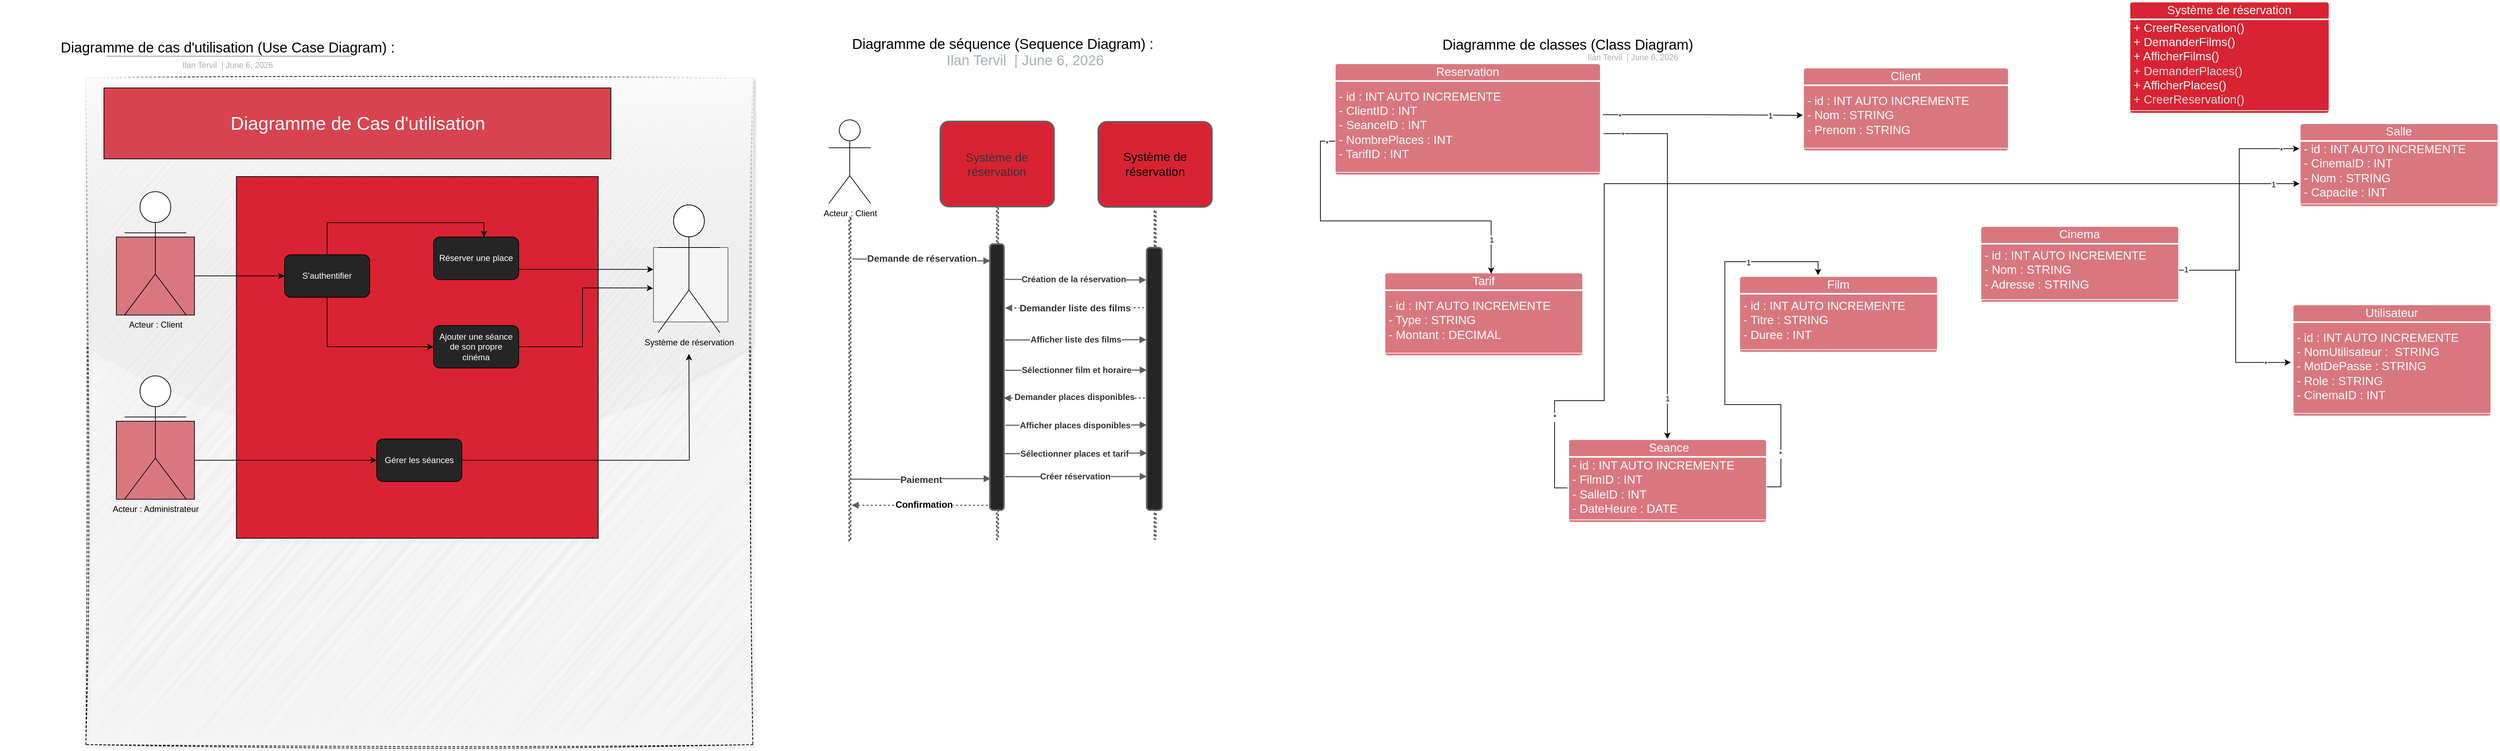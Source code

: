 <mxfile version="21.6.7" type="github">
  <diagram name="Page-1" id="wQw_KMx7CQy3UjBhMsqz">
    <mxGraphModel dx="3915" dy="1927" grid="1" gridSize="10" guides="1" tooltips="1" connect="1" arrows="1" fold="1" page="1" pageScale="1" pageWidth="827" pageHeight="1169" math="0" shadow="0">
      <root>
        <mxCell id="0" />
        <mxCell id="1" parent="0" />
        <mxCell id="HnynXK6BrLuGzu9qscMR-1" value="" style="whiteSpace=wrap;html=1;aspect=fixed;dashed=1;rounded=0;glass=1;shadow=1;fillColor=#F2F2F2;sketch=1;curveFitting=1;jiggle=2;" parent="1" vertex="1">
          <mxGeometry x="-2220" y="-969" width="940" height="940" as="geometry" />
        </mxCell>
        <mxCell id="HnynXK6BrLuGzu9qscMR-4" value="" style="whiteSpace=wrap;html=1;aspect=fixed;fillColor=#D9777F;strokeColor=#000000;" parent="1" vertex="1">
          <mxGeometry x="-2177" y="-744.73" width="110" height="110" as="geometry" />
        </mxCell>
        <mxCell id="HnynXK6BrLuGzu9qscMR-5" value="&lt;font color=&quot;#ffffff&quot; style=&quot;font-size: 26px;&quot;&gt;Diagramme de Cas d&#39;utilisation&lt;/font&gt;" style="rounded=0;whiteSpace=wrap;html=1;fillColor=#D94350;" parent="1" vertex="1">
          <mxGeometry x="-2194.5" y="-955" width="714.5" height="100" as="geometry" />
        </mxCell>
        <mxCell id="HnynXK6BrLuGzu9qscMR-6" value="" style="whiteSpace=wrap;html=1;aspect=fixed;fillColor=#D92332;" parent="1" vertex="1">
          <mxGeometry x="-2007.87" y="-830" width="510" height="510" as="geometry" />
        </mxCell>
        <mxCell id="HnynXK6BrLuGzu9qscMR-7" value="Acteur : Client" style="shape=umlActor;verticalLabelPosition=bottom;verticalAlign=top;html=1;outlineConnect=0;" parent="1" vertex="1">
          <mxGeometry x="-2165.51" y="-808.73" width="87" height="174" as="geometry" />
        </mxCell>
        <mxCell id="HnynXK6BrLuGzu9qscMR-44" style="edgeStyle=orthogonalEdgeStyle;rounded=0;orthogonalLoop=1;jettySize=auto;html=1;exitX=1;exitY=0.75;exitDx=0;exitDy=0;entryX=0;entryY=0.305;entryDx=0;entryDy=0;entryPerimeter=0;" parent="1" edge="1">
          <mxGeometry relative="1" as="geometry">
            <Array as="points">
              <mxPoint x="-1610" y="-699.15" />
            </Array>
            <mxPoint x="-1610.0" y="-700.88" as="sourcePoint" />
            <mxPoint x="-1420.0" y="-699.125" as="targetPoint" />
          </mxGeometry>
        </mxCell>
        <mxCell id="HnynXK6BrLuGzu9qscMR-10" value="&lt;font color=&quot;#ffffff&quot;&gt;Réserver une place&lt;br&gt;&lt;/font&gt;" style="rounded=1;whiteSpace=wrap;html=1;fillColor=#262526;" parent="1" vertex="1">
          <mxGeometry x="-1730" y="-744.73" width="120" height="60" as="geometry" />
        </mxCell>
        <mxCell id="HnynXK6BrLuGzu9qscMR-32" value="" style="group;dropTarget=0;pointerEvents=0;" parent="1" vertex="1">
          <mxGeometry x="-2340" y="-1030" width="640" height="45" as="geometry" />
        </mxCell>
        <mxCell id="HnynXK6BrLuGzu9qscMR-33" value="&lt;font style=&quot;font-size: 20px;&quot;&gt;Diagramme de cas d&#39;utilisation (Use Case Diagram) :&lt;/font&gt;" style="points=[[0.233,0.967,0]];html=1;overflow=block;blockSpacing=1;whiteSpace=wrap;fontSize=16;fontColor=default;align=center;spacingLeft=7;spacingRight=7;spacingTop=2;spacing=3;strokeOpacity=0;fillOpacity=0;rounded=1;absoluteArcSize=1;arcSize=12;fillColor=#ffffff;strokeWidth=1.5;lucidId=E0v4OU6HhNtv;" parent="HnynXK6BrLuGzu9qscMR-32" vertex="1">
          <mxGeometry width="640" height="31" as="geometry" />
        </mxCell>
        <UserObject label="Ilan Tervil&amp;nbsp; |  %date{mmmm d, yyyy}%" placeholders="1" id="HnynXK6BrLuGzu9qscMR-34">
          <mxCell style="html=1;overflow=block;blockSpacing=1;whiteSpace=wrap;fontSize=11.5;fontColor=#a9afb8;align=center;spacingLeft=7;spacingRight=7;spacingTop=2;spacing=3;strokeOpacity=0;fillOpacity=0;rounded=1;absoluteArcSize=1;arcSize=12;fillColor=#ffffff;strokeWidth=1.5;lucidId=E0v46zYpy2dv;" parent="HnynXK6BrLuGzu9qscMR-32" vertex="1">
            <mxGeometry y="31" width="640" height="14" as="geometry" />
          </mxCell>
        </UserObject>
        <mxCell id="HnynXK6BrLuGzu9qscMR-35" value="" style="html=1;jettySize=18;whiteSpace=wrap;fontSize=13;fontFamily=Helvetica;strokeColor=#a9afb8;strokeOpacity=100;strokeWidth=1.5;rounded=0;startArrow=none;endArrow=none;exitX=0.233;exitY=0.967;exitPerimeter=0;lucidId=E0v4RzTpeAeE;" parent="HnynXK6BrLuGzu9qscMR-32" source="HnynXK6BrLuGzu9qscMR-33" edge="1">
          <mxGeometry width="100" height="100" relative="1" as="geometry">
            <Array as="points" />
            <mxPoint x="494" y="30" as="targetPoint" />
          </mxGeometry>
        </mxCell>
        <UserObject label="&lt;div style=&quot;display: flex; justify-content: flex-start; text-align: left; align-items: baseline; line-height: 1.25; margin-top: -2px; font-size: 20px;&quot;&gt;&lt;span style=&quot;color: rgb(0, 0, 0);&quot;&gt;&lt;font style=&quot;font-size: 20px;&quot;&gt;Diagramme de séquence (Sequence Diagram) :&lt;br&gt;&lt;/font&gt;&lt;/span&gt;&lt;/div&gt;&lt;div style=&quot;display: flex; justify-content: center; text-align: center; align-items: baseline; line-height: 1.25; margin-left: 7px; margin-right: 7px; margin-top: -2px; font-size: 20px;&quot;&gt;&lt;span style=&quot;color: rgb(169, 175, 184);&quot;&gt;&lt;font style=&quot;font-size: 20px;&quot;&gt;Ilan Tervil&amp;nbsp; |  %date{mmmm d, yyyy}%&lt;/font&gt;&lt;/span&gt;&lt;/div&gt;" placeholders="1" id="HnynXK6BrLuGzu9qscMR-51">
          <mxCell style="html=1;overflow=block;blockSpacing=1;whiteSpace=wrap;fontSize=13;align=left;spacing=3.8;verticalAlign=top;strokeColor=none;fillOpacity=0;fillColor=#ffffff;strokeWidth=0;lucidId=O.v4v.V5B6~r;" parent="1" vertex="1">
            <mxGeometry x="-1142.87" y="-1030" width="494" height="46" as="geometry" />
          </mxCell>
        </UserObject>
        <mxCell id="HnynXK6BrLuGzu9qscMR-52" value="" style="html=1;overflow=block;blockSpacing=1;whiteSpace=wrap;rounded=1;absoluteArcSize=1;arcSize=24;container=1;pointerEvents=0;collapsible=0;recursiveResize=0;fontSize=13;align=center;spacing=0;strokeColor=#5e5e5e;strokeOpacity=100;fillOpacity=100;fillColor=#D92332;strokeWidth=2.3;lucidId=O.v4sSC.tmU.;" parent="1" vertex="1">
          <mxGeometry x="-1015.87" y="-908" width="160" height="120" as="geometry" />
        </mxCell>
        <mxCell id="HnynXK6BrLuGzu9qscMR-53" value="Système de &lt;br&gt;réservation" style="html=1;overflow=block;blockSpacing=1;whiteSpace=wrap;fontSize=16.7;fontColor=#333333;align=center;spacing=3.8;strokeOpacity=0;fillOpacity=0;rounded=1;absoluteArcSize=1;arcSize=9;fillColor=#ffffff;strokeWidth=2.3;lucidId=O.v4Upmj7qb6;" parent="1" vertex="1">
          <mxGeometry x="-1025.87" y="-870" width="180" height="45" as="geometry" />
        </mxCell>
        <mxCell id="HnynXK6BrLuGzu9qscMR-57" value="" style="html=1;overflow=block;blockSpacing=1;whiteSpace=wrap;fontSize=13;spacing=0;strokeColor=#5e5e5e;strokeOpacity=100;rounded=1;absoluteArcSize=1;arcSize=9;rotation=-270;dashed=1;fixDash=1;strokeWidth=2.3;lucidId=O.v4MvfRuMcS;" parent="1" vertex="1">
          <mxGeometry x="-1169.84" y="-554.01" width="468.94" height="2" as="geometry" />
        </mxCell>
        <mxCell id="HnynXK6BrLuGzu9qscMR-61" value="" style="html=1;overflow=block;blockSpacing=1;whiteSpace=wrap;fontSize=13;spacing=0;strokeColor=#5E5E5E;strokeOpacity=100;fillOpacity=100;rounded=1;absoluteArcSize=1;arcSize=9;fillColor=#262526;strokeWidth=2.3;lucidId=O.v4kSHFRUKb;" parent="1" vertex="1">
          <mxGeometry x="-946" y="-735" width="19.62" height="375" as="geometry" />
        </mxCell>
        <mxCell id="HnynXK6BrLuGzu9qscMR-62" value="" style="html=1;overflow=block;blockSpacing=1;whiteSpace=wrap;fontSize=13;spacing=0;strokeColor=#5e5e5e;strokeOpacity=100;rounded=1;absoluteArcSize=1;arcSize=9;rotation=-270;dashed=1;fixDash=1;strokeWidth=2.3;lucidId=O.v4rNS-CwyW;" parent="1" vertex="1">
          <mxGeometry x="-1371.5" y="-545.37" width="456.26" height="2" as="geometry" />
        </mxCell>
        <mxCell id="HnynXK6BrLuGzu9qscMR-79" value="" style="html=1;jettySize=18;whiteSpace=wrap;fontSize=13;strokeColor=#5E5E5E;strokeWidth=1.5;rounded=1;arcSize=12;edgeStyle=orthogonalEdgeStyle;startArrow=block;startFill=1;endArrow=none;lucidId=wtw4ixZKij.u;exitX=0.031;exitY=0.063;exitDx=0;exitDy=0;exitPerimeter=0;" parent="1" source="HnynXK6BrLuGzu9qscMR-61" edge="1">
          <mxGeometry width="100" height="100" relative="1" as="geometry">
            <Array as="points" />
            <mxPoint x="-949.87" y="-714" as="sourcePoint" />
            <mxPoint x="-1139.87" y="-714" as="targetPoint" />
          </mxGeometry>
        </mxCell>
        <mxCell id="HnynXK6BrLuGzu9qscMR-80" value="Demande de réservation" style="text;html=1;resizable=0;labelBackgroundColor=default;align=center;verticalAlign=middle;fontStyle=1;fontColor=#333333;fontSize=13.3;" parent="HnynXK6BrLuGzu9qscMR-79" vertex="1">
          <mxGeometry relative="1" as="geometry">
            <mxPoint y="-2" as="offset" />
          </mxGeometry>
        </mxCell>
        <mxCell id="HnynXK6BrLuGzu9qscMR-81" value="" style="html=1;jettySize=18;whiteSpace=wrap;fontSize=13;strokeColor=#5E5E5E;dashed=1;fixDash=1;strokeWidth=1.5;rounded=1;arcSize=12;edgeStyle=orthogonalEdgeStyle;startArrow=none;endArrow=block;endFill=1;lucidId=wtw47-qaW_Ss;entryX=1.087;entryY=0.269;entryDx=0;entryDy=0;entryPerimeter=0;" parent="1" edge="1">
          <mxGeometry width="100" height="100" relative="1" as="geometry">
            <Array as="points" />
            <mxPoint x="-728.74" y="-645.34" as="sourcePoint" />
            <mxPoint x="-924.673" y="-644.885" as="targetPoint" />
          </mxGeometry>
        </mxCell>
        <mxCell id="HnynXK6BrLuGzu9qscMR-82" value="Demander liste des films " style="text;html=1;resizable=0;labelBackgroundColor=default;align=center;verticalAlign=middle;fontStyle=1;fontColor=#333333;fontSize=13.3;" parent="HnynXK6BrLuGzu9qscMR-81" vertex="1">
          <mxGeometry relative="1" as="geometry">
            <mxPoint y="-1" as="offset" />
          </mxGeometry>
        </mxCell>
        <mxCell id="HnynXK6BrLuGzu9qscMR-83" value="" style="html=1;jettySize=18;whiteSpace=wrap;fontSize=13;strokeColor=#5E5E5E;strokeWidth=1.5;rounded=1;arcSize=12;edgeStyle=orthogonalEdgeStyle;startArrow=block;startFill=1;endArrow=none;lucidId=wtw4JS.fzAdc;exitX=0.051;exitY=0.882;exitDx=0;exitDy=0;exitPerimeter=0;" parent="1" source="HnynXK6BrLuGzu9qscMR-61" edge="1">
          <mxGeometry width="100" height="100" relative="1" as="geometry">
            <Array as="points" />
            <mxPoint x="-951.87" y="-403.62" as="sourcePoint" />
            <mxPoint x="-1141.87" y="-403.62" as="targetPoint" />
          </mxGeometry>
        </mxCell>
        <mxCell id="HnynXK6BrLuGzu9qscMR-84" value="Paiement" style="text;html=1;resizable=0;labelBackgroundColor=default;align=center;verticalAlign=middle;fontStyle=1;fontColor=#333333;fontSize=13.3;" parent="HnynXK6BrLuGzu9qscMR-83" vertex="1">
          <mxGeometry relative="1" as="geometry">
            <mxPoint as="offset" />
          </mxGeometry>
        </mxCell>
        <mxCell id="HnynXK6BrLuGzu9qscMR-87" value="" style="html=1;jettySize=18;whiteSpace=wrap;fontSize=13;strokeColor=#5E5E5E;dashed=1;fixDash=1;strokeWidth=1.5;rounded=1;arcSize=12;edgeStyle=orthogonalEdgeStyle;startArrow=none;endArrow=block;endFill=1;lucidId=-tw4iL17KhE3;" parent="1" edge="1">
          <mxGeometry width="100" height="100" relative="1" as="geometry">
            <Array as="points" />
            <mxPoint x="-949" y="-366.78" as="sourcePoint" />
            <mxPoint x="-1140.87" y="-366.78" as="targetPoint" />
          </mxGeometry>
        </mxCell>
        <mxCell id="HnynXK6BrLuGzu9qscMR-167" value="&lt;b&gt;&lt;font style=&quot;font-size: 13px;&quot;&gt;Confirmation&lt;/font&gt;&lt;/b&gt;" style="edgeLabel;html=1;align=center;verticalAlign=middle;resizable=0;points=[];" parent="HnynXK6BrLuGzu9qscMR-87" vertex="1" connectable="0">
          <mxGeometry x="0.251" y="-1" relative="1" as="geometry">
            <mxPoint x="30" as="offset" />
          </mxGeometry>
        </mxCell>
        <mxCell id="HnynXK6BrLuGzu9qscMR-109" value="Acteur : Client" style="shape=umlActor;verticalLabelPosition=bottom;verticalAlign=top;html=1;outlineConnect=0;" parent="1" vertex="1">
          <mxGeometry x="-1172.87" y="-910" width="59" height="118" as="geometry" />
        </mxCell>
        <UserObject label="&lt;div style=&quot;display: flex; justify-content: flex-start; text-align: left; align-items: baseline; line-height: 1.25; margin-top: -2px;&quot;&gt;&lt;span style=&quot;color: rgb(0, 0, 0);&quot;&gt;&lt;font style=&quot;font-size: 20px;&quot;&gt;Diagramme de classes (Class Diagram)&lt;/font&gt;&lt;br&gt;&lt;/span&gt;&lt;/div&gt;&lt;div style=&quot;display: flex; justify-content: center; text-align: center; align-items: baseline; font-size: 0; line-height: 1.25;margin-left: 7px;margin-right: 7px;margin-top: 2px;margin-top: -2px;&quot;&gt;&lt;span&gt;&lt;span style=&quot;font-size:11.5px;color:#a9afb8;&quot;&gt;Ilan Tervil&amp;nbsp; |  %date{mmmm d, yyyy}%&lt;/span&gt;&lt;/span&gt;&lt;/div&gt;" placeholders="1" id="HnynXK6BrLuGzu9qscMR-110">
          <mxCell style="html=1;overflow=block;blockSpacing=1;whiteSpace=wrap;fontSize=13;align=left;spacing=3.8;verticalAlign=top;strokeColor=none;fillOpacity=0;fillColor=#ffffff;strokeWidth=0;lucidId=5Hx4jj2AYFTZ;" parent="1" vertex="1">
            <mxGeometry x="-311" y="-1029.0" width="543" height="62" as="geometry" />
          </mxCell>
        </UserObject>
        <mxCell id="HnynXK6BrLuGzu9qscMR-126" value="Client" style="html=1;overflow=block;blockSpacing=1;swimlane;childLayout=stackLayout;horizontal=1;horizontalStack=0;resizeParent=1;resizeParentMax=0;resizeLast=0;collapsible=0;fontStyle=0;marginBottom=0;swimlaneFillColor=#D9777F;startSize=25;whiteSpace=wrap;fontSize=16.7;fontColor=#ffffff;align=center;spacing=0;strokeColor=#ffffff;strokeOpacity=100;fillOpacity=100;rounded=1;absoluteArcSize=1;arcSize=9;fillColor=#D9777F;strokeWidth=2.3;" parent="1" vertex="1">
          <mxGeometry x="200" y="-984" width="290" height="118" as="geometry" />
        </mxCell>
        <mxCell id="HnynXK6BrLuGzu9qscMR-127" value="- id : INT AUTO INCREMENTE&lt;br&gt;- Nom : STRING&lt;br&gt;- Prenom : STRING" style="part=1;html=1;resizeHeight=0;strokeColor=none;fillColor=none;align=left;verticalAlign=middle;spacingLeft=4;spacingRight=4;overflow=hidden;rotatable=0;points=[[0,0.5],[1,0.5]];portConstraint=eastwest;swimlaneFillColor=#272733;strokeOpacity=100;fillOpacity=100;whiteSpace=wrap;fontSize=16.7;fontColor=#ffffff;" parent="HnynXK6BrLuGzu9qscMR-126" vertex="1">
          <mxGeometry y="25" width="290" height="85" as="geometry" />
        </mxCell>
        <mxCell id="HnynXK6BrLuGzu9qscMR-128" value="" style="line;strokeWidth=1;fillColor=none;align=left;verticalAlign=middle;spacingTop=-1;spacingLeft=3;spacingRight=3;rotatable=0;labelPosition=right;points=[];portConstraint=eastwest;fontColor=#FFFFFF;strokeColor=#FFFFFF;" parent="HnynXK6BrLuGzu9qscMR-126" vertex="1">
          <mxGeometry y="110" width="290" height="8" as="geometry" />
        </mxCell>
        <mxCell id="HnynXK6BrLuGzu9qscMR-129" value="Cinema" style="html=1;overflow=block;blockSpacing=1;swimlane;childLayout=stackLayout;horizontal=1;horizontalStack=0;resizeParent=1;resizeParentMax=0;resizeLast=0;collapsible=0;fontStyle=0;marginBottom=0;swimlaneFillColor=#D9777F;startSize=25;whiteSpace=wrap;fontSize=16.7;fontColor=#ffffff;align=center;spacing=0;strokeColor=#ffffff;strokeOpacity=100;fillOpacity=100;rounded=1;absoluteArcSize=1;arcSize=9;fillColor=#D9777F;strokeWidth=2.3;" parent="1" vertex="1">
          <mxGeometry x="450" y="-760.5" width="280" height="108" as="geometry" />
        </mxCell>
        <mxCell id="HnynXK6BrLuGzu9qscMR-130" value="- id : INT AUTO INCREMENTE&lt;br&gt;- Nom : STRING&lt;br&gt;- Adresse : STRING" style="part=1;html=1;resizeHeight=0;strokeColor=none;fillColor=none;align=left;verticalAlign=middle;spacingLeft=4;spacingRight=4;overflow=hidden;rotatable=0;points=[[0,0.5],[1,0.5]];portConstraint=eastwest;swimlaneFillColor=#272733;strokeOpacity=100;fillOpacity=100;whiteSpace=wrap;fontSize=16.7;fontColor=#ffffff;" parent="HnynXK6BrLuGzu9qscMR-129" vertex="1">
          <mxGeometry y="25" width="280" height="75" as="geometry" />
        </mxCell>
        <mxCell id="HnynXK6BrLuGzu9qscMR-131" value="" style="line;strokeWidth=1;fillColor=none;align=left;verticalAlign=middle;spacingTop=-1;spacingLeft=3;spacingRight=3;rotatable=0;labelPosition=right;points=[];portConstraint=eastwest;strokeColor=#FFFFFF;" parent="HnynXK6BrLuGzu9qscMR-129" vertex="1">
          <mxGeometry y="100" width="280" height="8" as="geometry" />
        </mxCell>
        <mxCell id="HnynXK6BrLuGzu9qscMR-135" value="Film" style="html=1;overflow=block;blockSpacing=1;swimlane;childLayout=stackLayout;horizontal=1;horizontalStack=0;resizeParent=1;resizeParentMax=0;resizeLast=0;collapsible=0;fontStyle=0;marginBottom=0;swimlaneFillColor=#D9777F;startSize=25;whiteSpace=wrap;fontSize=16.7;fontColor=#ffffff;align=center;spacing=0;strokeColor=#ffffff;strokeOpacity=100;fillOpacity=100;rounded=1;absoluteArcSize=1;arcSize=9;fillColor=#D9777F;strokeWidth=2.3;" parent="1" vertex="1">
          <mxGeometry x="110" y="-690" width="280" height="108" as="geometry" />
        </mxCell>
        <mxCell id="HnynXK6BrLuGzu9qscMR-136" value="-&amp;nbsp;id : INT AUTO INCREMENTE&lt;br&gt;-&amp;nbsp;Titre : STRING&lt;br&gt;- Duree : INT" style="part=1;html=1;resizeHeight=0;strokeColor=none;fillColor=none;align=left;verticalAlign=middle;spacingLeft=4;spacingRight=4;overflow=hidden;rotatable=0;points=[[0,0.5],[1,0.5]];portConstraint=eastwest;swimlaneFillColor=#272733;strokeOpacity=100;fillOpacity=100;whiteSpace=wrap;fontSize=16.7;fontColor=#ffffff;" parent="HnynXK6BrLuGzu9qscMR-135" vertex="1">
          <mxGeometry y="25" width="280" height="75" as="geometry" />
        </mxCell>
        <mxCell id="HnynXK6BrLuGzu9qscMR-137" value="" style="line;strokeWidth=1;fillColor=none;align=left;verticalAlign=middle;spacingTop=-1;spacingLeft=3;spacingRight=3;rotatable=0;labelPosition=right;points=[];portConstraint=eastwest;strokeColor=#FFFFFF;" parent="HnynXK6BrLuGzu9qscMR-135" vertex="1">
          <mxGeometry y="100" width="280" height="8" as="geometry" />
        </mxCell>
        <mxCell id="5X8uwHd8yVy4pzRff1d3-14" style="edgeStyle=orthogonalEdgeStyle;rounded=0;orthogonalLoop=1;jettySize=auto;html=1;entryX=-0.005;entryY=0.55;entryDx=0;entryDy=0;entryPerimeter=0;" edge="1" parent="1" source="HnynXK6BrLuGzu9qscMR-163" target="5X8uwHd8yVy4pzRff1d3-15">
          <mxGeometry relative="1" as="geometry">
            <mxPoint x="-1430" y="-673" as="targetPoint" />
            <Array as="points">
              <mxPoint x="-1520" y="-590" />
              <mxPoint x="-1520" y="-673" />
              <mxPoint x="-1430" y="-673" />
            </Array>
          </mxGeometry>
        </mxCell>
        <mxCell id="HnynXK6BrLuGzu9qscMR-163" value="&lt;font color=&quot;#ffffff&quot;&gt;Ajouter une séance de son propre &lt;br&gt;cinéma&lt;br&gt;&lt;/font&gt;" style="rounded=1;whiteSpace=wrap;html=1;fillColor=#262526;" parent="1" vertex="1">
          <mxGeometry x="-1730" y="-620" width="120" height="60" as="geometry" />
        </mxCell>
        <mxCell id="5X8uwHd8yVy4pzRff1d3-12" style="edgeStyle=orthogonalEdgeStyle;rounded=0;orthogonalLoop=1;jettySize=auto;html=1;entryX=0;entryY=0.5;entryDx=0;entryDy=0;" edge="1" parent="1" source="MbIMBQDH0H3NFTRxCK3x-1" target="MbIMBQDH0H3NFTRxCK3x-4">
          <mxGeometry relative="1" as="geometry">
            <Array as="points">
              <mxPoint x="-1830" y="-430" />
            </Array>
          </mxGeometry>
        </mxCell>
        <mxCell id="MbIMBQDH0H3NFTRxCK3x-1" value="" style="whiteSpace=wrap;html=1;aspect=fixed;fillColor=#D9777F;strokeColor=#000000;" parent="1" vertex="1">
          <mxGeometry x="-2177" y="-485" width="110" height="110" as="geometry" />
        </mxCell>
        <mxCell id="MbIMBQDH0H3NFTRxCK3x-2" value="Acteur : Administrateur" style="shape=umlActor;verticalLabelPosition=bottom;verticalAlign=top;html=1;outlineConnect=0;" parent="1" vertex="1">
          <mxGeometry x="-2165.51" y="-549" width="87" height="174" as="geometry" />
        </mxCell>
        <mxCell id="MbIMBQDH0H3NFTRxCK3x-6" style="edgeStyle=orthogonalEdgeStyle;rounded=0;orthogonalLoop=1;jettySize=auto;html=1;" parent="1" source="MbIMBQDH0H3NFTRxCK3x-4" edge="1">
          <mxGeometry relative="1" as="geometry">
            <mxPoint x="-1370" y="-580" as="targetPoint" />
          </mxGeometry>
        </mxCell>
        <mxCell id="MbIMBQDH0H3NFTRxCK3x-4" value="&lt;font style=&quot;&quot; color=&quot;#ffffff&quot;&gt;Gérer les séances&lt;/font&gt;&lt;font color=&quot;#ffffff&quot;&gt;&lt;br&gt;&lt;/font&gt;" style="rounded=1;whiteSpace=wrap;html=1;fillColor=#262526;" parent="1" vertex="1">
          <mxGeometry x="-1810" y="-460" width="120" height="60" as="geometry" />
        </mxCell>
        <mxCell id="MbIMBQDH0H3NFTRxCK3x-7" value="&lt;font style=&quot;font-size: 17px;&quot;&gt;Système de réservation&lt;/font&gt;" style="html=1;overflow=block;blockSpacing=1;whiteSpace=wrap;rounded=1;absoluteArcSize=1;arcSize=24;container=1;pointerEvents=0;collapsible=0;recursiveResize=0;fontSize=13;align=center;spacing=0;strokeColor=#5e5e5e;strokeOpacity=100;fillOpacity=100;fillColor=#D92332;strokeWidth=2.3;lucidId=O.v4sSC.tmU.;" parent="1" vertex="1">
          <mxGeometry x="-793.24" y="-907.5" width="160" height="120" as="geometry" />
        </mxCell>
        <mxCell id="MbIMBQDH0H3NFTRxCK3x-9" value="" style="html=1;overflow=block;blockSpacing=1;whiteSpace=wrap;fontSize=13;spacing=0;strokeColor=#5e5e5e;strokeOpacity=100;rounded=1;absoluteArcSize=1;arcSize=9;rotation=-270;dashed=1;fixDash=1;strokeWidth=2.3;lucidId=O.v4MvfRuMcS;" parent="1" vertex="1">
          <mxGeometry x="-945.05" y="-551.68" width="463.61" height="2" as="geometry" />
        </mxCell>
        <mxCell id="MbIMBQDH0H3NFTRxCK3x-8" value="" style="html=1;overflow=block;blockSpacing=1;whiteSpace=wrap;fontSize=13;spacing=0;strokeColor=#5E5E5E;strokeOpacity=100;fillOpacity=100;rounded=1;absoluteArcSize=1;arcSize=9;fillColor=#262526;strokeWidth=2.3;lucidId=O.v4kSHFRUKb;" parent="1" vertex="1">
          <mxGeometry x="-725" y="-730" width="21.26" height="370" as="geometry" />
        </mxCell>
        <mxCell id="MbIMBQDH0H3NFTRxCK3x-12" value="" style="html=1;jettySize=18;whiteSpace=wrap;fontSize=13;strokeColor=#5E5E5E;strokeWidth=1.5;rounded=1;arcSize=12;edgeStyle=orthogonalEdgeStyle;startArrow=block;startFill=1;endArrow=none;lucidId=wtw4ixZKij.u;exitX=-0.031;exitY=0.123;exitDx=0;exitDy=0;exitPerimeter=0;" parent="1" source="MbIMBQDH0H3NFTRxCK3x-8" edge="1">
          <mxGeometry width="100" height="100" relative="1" as="geometry">
            <Array as="points" />
            <mxPoint x="-730" y="-685" as="sourcePoint" />
            <mxPoint x="-924.87" y="-685.34" as="targetPoint" />
          </mxGeometry>
        </mxCell>
        <mxCell id="MbIMBQDH0H3NFTRxCK3x-13" value="&lt;font style=&quot;font-size: 12px;&quot;&gt;Création de la réservation&lt;/font&gt;" style="text;html=1;resizable=0;labelBackgroundColor=default;align=center;verticalAlign=middle;fontStyle=1;fontColor=#333333;fontSize=13.3;" parent="MbIMBQDH0H3NFTRxCK3x-12" vertex="1">
          <mxGeometry relative="1" as="geometry">
            <mxPoint x="-3" y="-1" as="offset" />
          </mxGeometry>
        </mxCell>
        <mxCell id="MbIMBQDH0H3NFTRxCK3x-19" value="" style="html=1;jettySize=18;whiteSpace=wrap;fontSize=13;strokeColor=#5E5E5E;strokeWidth=1.5;rounded=1;arcSize=12;edgeStyle=orthogonalEdgeStyle;startArrow=block;startFill=1;endArrow=none;lucidId=wtw4ixZKij.u;exitX=-0.019;exitY=0.393;exitDx=0;exitDy=0;exitPerimeter=0;" parent="1" edge="1">
          <mxGeometry width="100" height="100" relative="1" as="geometry">
            <Array as="points" />
            <mxPoint x="-725.404" y="-600.31" as="sourcePoint" />
            <mxPoint x="-925.0" y="-599.92" as="targetPoint" />
          </mxGeometry>
        </mxCell>
        <mxCell id="MbIMBQDH0H3NFTRxCK3x-20" value="&lt;font style=&quot;font-size: 12px;&quot;&gt;Afficher liste des films &lt;/font&gt;" style="text;html=1;resizable=0;labelBackgroundColor=default;align=center;verticalAlign=middle;fontStyle=1;fontColor=#333333;fontSize=13.3;" parent="MbIMBQDH0H3NFTRxCK3x-19" vertex="1">
          <mxGeometry relative="1" as="geometry">
            <mxPoint y="-2" as="offset" />
          </mxGeometry>
        </mxCell>
        <mxCell id="MbIMBQDH0H3NFTRxCK3x-24" value="" style="html=1;jettySize=18;whiteSpace=wrap;fontSize=13;strokeColor=#5E5E5E;strokeWidth=1.5;rounded=1;arcSize=12;edgeStyle=orthogonalEdgeStyle;startArrow=block;startFill=1;endArrow=none;lucidId=wtw4ixZKij.u;exitX=-0.019;exitY=0.393;exitDx=0;exitDy=0;exitPerimeter=0;" parent="1" edge="1">
          <mxGeometry width="100" height="100" relative="1" as="geometry">
            <Array as="points" />
            <mxPoint x="-725.014" y="-557.48" as="sourcePoint" />
            <mxPoint x="-924.61" y="-557.09" as="targetPoint" />
          </mxGeometry>
        </mxCell>
        <mxCell id="MbIMBQDH0H3NFTRxCK3x-25" value="&lt;font style=&quot;font-size: 12px;&quot;&gt;Sélectionner film et horaire&lt;/font&gt;" style="text;html=1;resizable=0;labelBackgroundColor=default;align=center;verticalAlign=middle;fontStyle=1;fontColor=#333333;fontSize=13.3;" parent="MbIMBQDH0H3NFTRxCK3x-24" vertex="1">
          <mxGeometry relative="1" as="geometry">
            <mxPoint y="-2" as="offset" />
          </mxGeometry>
        </mxCell>
        <mxCell id="MbIMBQDH0H3NFTRxCK3x-26" value="" style="html=1;jettySize=18;whiteSpace=wrap;fontSize=13;strokeColor=#5E5E5E;dashed=1;fixDash=1;strokeWidth=1.5;rounded=1;arcSize=12;edgeStyle=orthogonalEdgeStyle;startArrow=none;endArrow=block;endFill=1;lucidId=wtw47-qaW_Ss;entryX=0.989;entryY=0.579;entryDx=0;entryDy=0;entryPerimeter=0;" parent="1" target="HnynXK6BrLuGzu9qscMR-61" edge="1">
          <mxGeometry width="100" height="100" relative="1" as="geometry">
            <Array as="points" />
            <mxPoint x="-727.45" y="-518" as="sourcePoint" />
            <mxPoint x="-923.383" y="-517.545" as="targetPoint" />
          </mxGeometry>
        </mxCell>
        <mxCell id="MbIMBQDH0H3NFTRxCK3x-27" value="&lt;font style=&quot;font-size: 12px;&quot;&gt;Demander places disponibles&lt;/font&gt;" style="text;html=1;resizable=0;labelBackgroundColor=default;align=center;verticalAlign=middle;fontStyle=1;fontColor=#333333;fontSize=13.3;" parent="MbIMBQDH0H3NFTRxCK3x-26" vertex="1">
          <mxGeometry relative="1" as="geometry">
            <mxPoint y="-2" as="offset" />
          </mxGeometry>
        </mxCell>
        <mxCell id="MbIMBQDH0H3NFTRxCK3x-28" value="" style="html=1;jettySize=18;whiteSpace=wrap;fontSize=13;strokeColor=#5E5E5E;strokeWidth=1.5;rounded=1;arcSize=12;edgeStyle=orthogonalEdgeStyle;startArrow=block;startFill=1;endArrow=none;lucidId=wtw4ixZKij.u;exitX=-0.019;exitY=0.393;exitDx=0;exitDy=0;exitPerimeter=0;" parent="1" edge="1">
          <mxGeometry width="100" height="100" relative="1" as="geometry">
            <Array as="points" />
            <mxPoint x="-725.004" y="-480" as="sourcePoint" />
            <mxPoint x="-924.6" y="-479.61" as="targetPoint" />
          </mxGeometry>
        </mxCell>
        <mxCell id="MbIMBQDH0H3NFTRxCK3x-29" value="&lt;font style=&quot;font-size: 12px;&quot;&gt;Afficher places disponibles&lt;/font&gt;" style="text;html=1;resizable=0;labelBackgroundColor=default;align=center;verticalAlign=middle;fontStyle=1;fontColor=#333333;fontSize=13.3;" parent="MbIMBQDH0H3NFTRxCK3x-28" vertex="1">
          <mxGeometry relative="1" as="geometry">
            <mxPoint x="-2" y="-1" as="offset" />
          </mxGeometry>
        </mxCell>
        <mxCell id="MbIMBQDH0H3NFTRxCK3x-30" value="" style="html=1;jettySize=18;whiteSpace=wrap;fontSize=13;strokeColor=#5E5E5E;strokeWidth=1.5;rounded=1;arcSize=12;edgeStyle=orthogonalEdgeStyle;startArrow=block;startFill=1;endArrow=none;lucidId=wtw4ixZKij.u;exitX=0.019;exitY=0.783;exitDx=0;exitDy=0;exitPerimeter=0;" parent="1" source="MbIMBQDH0H3NFTRxCK3x-8" edge="1">
          <mxGeometry width="100" height="100" relative="1" as="geometry">
            <Array as="points" />
            <mxPoint x="-726.784" y="-440" as="sourcePoint" />
            <mxPoint x="-926.38" y="-439.61" as="targetPoint" />
          </mxGeometry>
        </mxCell>
        <mxCell id="MbIMBQDH0H3NFTRxCK3x-31" value="&lt;font style=&quot;font-size: 12px;&quot;&gt;Sélectionner places et tarif&lt;/font&gt;" style="text;html=1;resizable=0;labelBackgroundColor=default;align=center;verticalAlign=middle;fontStyle=1;fontColor=#333333;fontSize=13.3;" parent="MbIMBQDH0H3NFTRxCK3x-30" vertex="1">
          <mxGeometry relative="1" as="geometry">
            <mxPoint x="-2" y="-1" as="offset" />
          </mxGeometry>
        </mxCell>
        <mxCell id="MbIMBQDH0H3NFTRxCK3x-32" value="" style="html=1;jettySize=18;whiteSpace=wrap;fontSize=13;strokeColor=#5E5E5E;strokeWidth=1.5;rounded=1;arcSize=12;edgeStyle=orthogonalEdgeStyle;startArrow=block;startFill=1;endArrow=none;lucidId=wtw4ixZKij.u;exitX=-0.019;exitY=0.393;exitDx=0;exitDy=0;exitPerimeter=0;" parent="1" edge="1">
          <mxGeometry width="100" height="100" relative="1" as="geometry">
            <Array as="points" />
            <mxPoint x="-725.004" y="-407.46" as="sourcePoint" />
            <mxPoint x="-924.6" y="-407.07" as="targetPoint" />
          </mxGeometry>
        </mxCell>
        <mxCell id="MbIMBQDH0H3NFTRxCK3x-33" value="&lt;font style=&quot;font-size: 12px;&quot;&gt;Créer réservation&lt;/font&gt;" style="text;html=1;resizable=0;labelBackgroundColor=default;align=center;verticalAlign=middle;fontStyle=1;fontColor=#333333;fontSize=13.3;" parent="MbIMBQDH0H3NFTRxCK3x-32" vertex="1">
          <mxGeometry relative="1" as="geometry">
            <mxPoint x="-2" y="-2" as="offset" />
          </mxGeometry>
        </mxCell>
        <mxCell id="MbIMBQDH0H3NFTRxCK3x-36" value="Salle" style="html=1;overflow=block;blockSpacing=1;swimlane;childLayout=stackLayout;horizontal=1;horizontalStack=0;resizeParent=1;resizeParentMax=0;resizeLast=0;collapsible=0;fontStyle=0;marginBottom=0;swimlaneFillColor=#D9777F;startSize=25;whiteSpace=wrap;fontSize=16.7;fontColor=#ffffff;align=center;spacing=0;strokeColor=#ffffff;strokeOpacity=100;fillOpacity=100;rounded=1;absoluteArcSize=1;arcSize=9;fillColor=#D9777F;strokeWidth=2.3;" parent="1" vertex="1">
          <mxGeometry x="900" y="-905.5" width="280" height="118" as="geometry" />
        </mxCell>
        <mxCell id="MbIMBQDH0H3NFTRxCK3x-37" value="- id : INT AUTO INCREMENTE&lt;br&gt;- CinemaID : INT&lt;br&gt;- Nom&amp;nbsp;: STRING&lt;br&gt;- Capacite : INT" style="part=1;html=1;resizeHeight=0;strokeColor=none;fillColor=none;align=left;verticalAlign=middle;spacingLeft=4;spacingRight=4;overflow=hidden;rotatable=0;points=[[0,0.5],[1,0.5]];portConstraint=eastwest;swimlaneFillColor=#272733;strokeOpacity=100;fillOpacity=100;whiteSpace=wrap;fontSize=16.7;fontColor=#ffffff;" parent="MbIMBQDH0H3NFTRxCK3x-36" vertex="1">
          <mxGeometry y="25" width="280" height="85" as="geometry" />
        </mxCell>
        <mxCell id="MbIMBQDH0H3NFTRxCK3x-38" value="" style="line;strokeWidth=1;fillColor=none;align=left;verticalAlign=middle;spacingTop=-1;spacingLeft=3;spacingRight=3;rotatable=0;labelPosition=right;points=[];portConstraint=eastwest;strokeColor=#FFFFFF;" parent="MbIMBQDH0H3NFTRxCK3x-36" vertex="1">
          <mxGeometry y="110" width="280" height="8" as="geometry" />
        </mxCell>
        <mxCell id="MbIMBQDH0H3NFTRxCK3x-90" style="edgeStyle=orthogonalEdgeStyle;rounded=0;orthogonalLoop=1;jettySize=auto;html=1;" parent="1" source="MbIMBQDH0H3NFTRxCK3x-39" target="MbIMBQDH0H3NFTRxCK3x-37" edge="1">
          <mxGeometry relative="1" as="geometry">
            <mxPoint x="180" y="-775" as="targetPoint" />
            <Array as="points">
              <mxPoint x="-150" y="-391" />
              <mxPoint x="-150" y="-514" />
              <mxPoint x="-80" y="-514" />
              <mxPoint x="-80" y="-820" />
            </Array>
          </mxGeometry>
        </mxCell>
        <mxCell id="MbIMBQDH0H3NFTRxCK3x-91" value="*" style="edgeLabel;html=1;align=center;verticalAlign=middle;resizable=0;points=[];" parent="MbIMBQDH0H3NFTRxCK3x-90" vertex="1" connectable="0">
          <mxGeometry x="-0.829" y="1" relative="1" as="geometry">
            <mxPoint x="1" y="9" as="offset" />
          </mxGeometry>
        </mxCell>
        <mxCell id="MbIMBQDH0H3NFTRxCK3x-104" value="1" style="edgeLabel;html=1;align=center;verticalAlign=middle;resizable=0;points=[];" parent="MbIMBQDH0H3NFTRxCK3x-90" vertex="1" connectable="0">
          <mxGeometry x="0.95" y="-1" relative="1" as="geometry">
            <mxPoint as="offset" />
          </mxGeometry>
        </mxCell>
        <mxCell id="MbIMBQDH0H3NFTRxCK3x-39" value="&amp;nbsp;Seance" style="html=1;overflow=block;blockSpacing=1;swimlane;childLayout=stackLayout;horizontal=1;horizontalStack=0;resizeParent=1;resizeParentMax=0;resizeLast=0;collapsible=0;fontStyle=0;marginBottom=0;swimlaneFillColor=#D9777F;startSize=25;whiteSpace=wrap;fontSize=16.7;fontColor=#ffffff;align=center;spacing=0;strokeColor=#ffffff;strokeOpacity=100;fillOpacity=100;rounded=1;absoluteArcSize=1;arcSize=9;fillColor=#D9777F;strokeWidth=2.3;" parent="1" vertex="1">
          <mxGeometry x="-131" y="-460" width="280" height="118" as="geometry" />
        </mxCell>
        <mxCell id="MbIMBQDH0H3NFTRxCK3x-40" value="- id : INT AUTO INCREMENTE&lt;br&gt;- FilmID : INT&lt;br&gt;- SalleID : INT&lt;br&gt;- DateHeure : DATE" style="part=1;html=1;resizeHeight=0;strokeColor=none;fillColor=none;align=left;verticalAlign=middle;spacingLeft=4;spacingRight=4;overflow=hidden;rotatable=0;points=[[0,0.5],[1,0.5]];portConstraint=eastwest;swimlaneFillColor=#272733;strokeOpacity=100;fillOpacity=100;whiteSpace=wrap;fontSize=16.7;fontColor=#ffffff;" parent="MbIMBQDH0H3NFTRxCK3x-39" vertex="1">
          <mxGeometry y="25" width="280" height="85" as="geometry" />
        </mxCell>
        <mxCell id="MbIMBQDH0H3NFTRxCK3x-41" value="" style="line;strokeWidth=1;fillColor=none;align=left;verticalAlign=middle;spacingTop=-1;spacingLeft=3;spacingRight=3;rotatable=0;labelPosition=right;points=[];portConstraint=eastwest;strokeColor=#FFFFFF;" parent="MbIMBQDH0H3NFTRxCK3x-39" vertex="1">
          <mxGeometry y="110" width="280" height="8" as="geometry" />
        </mxCell>
        <mxCell id="MbIMBQDH0H3NFTRxCK3x-42" value="Tarif" style="html=1;overflow=block;blockSpacing=1;swimlane;childLayout=stackLayout;horizontal=1;horizontalStack=0;resizeParent=1;resizeParentMax=0;resizeLast=0;collapsible=0;fontStyle=0;marginBottom=0;swimlaneFillColor=#D9777F;startSize=25;whiteSpace=wrap;fontSize=16.7;fontColor=#ffffff;align=center;spacing=0;strokeColor=#ffffff;strokeOpacity=100;fillOpacity=100;rounded=1;absoluteArcSize=1;arcSize=9;fillColor=#D9777F;strokeWidth=2.3;" parent="1" vertex="1">
          <mxGeometry x="-390" y="-695" width="280" height="118" as="geometry" />
        </mxCell>
        <mxCell id="MbIMBQDH0H3NFTRxCK3x-43" value="- id : INT AUTO INCREMENTE&lt;br&gt;- Type : STRING&lt;br&gt;- Montant : DECIMAL" style="part=1;html=1;resizeHeight=0;strokeColor=none;fillColor=none;align=left;verticalAlign=middle;spacingLeft=4;spacingRight=4;overflow=hidden;rotatable=0;points=[[0,0.5],[1,0.5]];portConstraint=eastwest;swimlaneFillColor=#272733;strokeOpacity=100;fillOpacity=100;whiteSpace=wrap;fontSize=16.7;fontColor=#ffffff;" parent="MbIMBQDH0H3NFTRxCK3x-42" vertex="1">
          <mxGeometry y="25" width="280" height="85" as="geometry" />
        </mxCell>
        <mxCell id="MbIMBQDH0H3NFTRxCK3x-44" value="" style="line;strokeWidth=1;fillColor=none;align=left;verticalAlign=middle;spacingTop=-1;spacingLeft=3;spacingRight=3;rotatable=0;labelPosition=right;points=[];portConstraint=eastwest;strokeColor=#FFFFFF;" parent="MbIMBQDH0H3NFTRxCK3x-42" vertex="1">
          <mxGeometry y="110" width="280" height="8" as="geometry" />
        </mxCell>
        <mxCell id="MbIMBQDH0H3NFTRxCK3x-45" value="Reservation" style="html=1;overflow=block;blockSpacing=1;swimlane;childLayout=stackLayout;horizontal=1;horizontalStack=0;resizeParent=1;resizeParentMax=0;resizeLast=0;collapsible=0;fontStyle=0;marginBottom=0;swimlaneFillColor=#D9777F;startSize=25;whiteSpace=wrap;fontSize=16.7;fontColor=#ffffff;align=center;spacing=0;strokeColor=#ffffff;strokeOpacity=100;fillOpacity=100;rounded=1;absoluteArcSize=1;arcSize=9;fillColor=#D9777F;strokeWidth=2.3;" parent="1" vertex="1">
          <mxGeometry x="-460" y="-990" width="375" height="158" as="geometry" />
        </mxCell>
        <mxCell id="MbIMBQDH0H3NFTRxCK3x-46" value="- id : INT AUTO INCREMENTE&lt;br&gt;- ClientID : INT&lt;br&gt;- SeanceID : INT&lt;br&gt;- NombrePlaces : INT&lt;br&gt;- TarifID : INT" style="part=1;html=1;resizeHeight=0;strokeColor=none;fillColor=none;align=left;verticalAlign=middle;spacingLeft=4;spacingRight=4;overflow=hidden;rotatable=0;points=[[0,0.5],[1,0.5]];portConstraint=eastwest;swimlaneFillColor=#272733;strokeOpacity=100;fillOpacity=100;whiteSpace=wrap;fontSize=16.7;fontColor=#ffffff;" parent="MbIMBQDH0H3NFTRxCK3x-45" vertex="1">
          <mxGeometry y="25" width="375" height="125" as="geometry" />
        </mxCell>
        <mxCell id="MbIMBQDH0H3NFTRxCK3x-47" value="" style="line;strokeWidth=1;fillColor=none;align=left;verticalAlign=middle;spacingTop=-1;spacingLeft=3;spacingRight=3;rotatable=0;labelPosition=right;points=[];portConstraint=eastwest;fontColor=#FFFFFF;strokeColor=#FFFFFF;" parent="MbIMBQDH0H3NFTRxCK3x-45" vertex="1">
          <mxGeometry y="150" width="375" height="8" as="geometry" />
        </mxCell>
        <mxCell id="MbIMBQDH0H3NFTRxCK3x-48" value="Utilisateur" style="html=1;overflow=block;blockSpacing=1;swimlane;childLayout=stackLayout;horizontal=1;horizontalStack=0;resizeParent=1;resizeParentMax=0;resizeLast=0;collapsible=0;fontStyle=0;marginBottom=0;swimlaneFillColor=#D9777F;startSize=25;whiteSpace=wrap;fontSize=16.7;fontColor=#ffffff;align=center;spacing=0;strokeColor=#ffffff;strokeOpacity=100;fillOpacity=100;rounded=1;absoluteArcSize=1;arcSize=9;fillColor=#D9777F;strokeWidth=2.3;" parent="1" vertex="1">
          <mxGeometry x="890" y="-650" width="280" height="158" as="geometry" />
        </mxCell>
        <mxCell id="MbIMBQDH0H3NFTRxCK3x-49" value="- id : INT AUTO INCREMENTE&lt;br&gt;- NomUtilisateur :&amp;nbsp; STRING&lt;br&gt;- MotDePasse : STRING&lt;br&gt;- Role : STRING&lt;br&gt;- CinemaID : INT" style="part=1;html=1;resizeHeight=0;strokeColor=none;fillColor=none;align=left;verticalAlign=middle;spacingLeft=4;spacingRight=4;overflow=hidden;rotatable=0;points=[[0,0.5],[1,0.5]];portConstraint=eastwest;swimlaneFillColor=#272733;strokeOpacity=100;fillOpacity=100;whiteSpace=wrap;fontSize=16.7;fontColor=#ffffff;" parent="MbIMBQDH0H3NFTRxCK3x-48" vertex="1">
          <mxGeometry y="25" width="280" height="125" as="geometry" />
        </mxCell>
        <mxCell id="MbIMBQDH0H3NFTRxCK3x-50" value="" style="line;strokeWidth=1;fillColor=none;align=left;verticalAlign=middle;spacingTop=-1;spacingLeft=3;spacingRight=3;rotatable=0;labelPosition=right;points=[];portConstraint=eastwest;fontColor=#FFFFFF;strokeColor=#FFFFFF;" parent="MbIMBQDH0H3NFTRxCK3x-48" vertex="1">
          <mxGeometry y="150" width="280" height="8" as="geometry" />
        </mxCell>
        <mxCell id="MbIMBQDH0H3NFTRxCK3x-77" style="edgeStyle=orthogonalEdgeStyle;rounded=0;orthogonalLoop=1;jettySize=auto;html=1;entryX=0;entryY=0.5;entryDx=0;entryDy=0;exitX=1.008;exitY=0.382;exitDx=0;exitDy=0;exitPerimeter=0;" parent="1" source="MbIMBQDH0H3NFTRxCK3x-46" target="HnynXK6BrLuGzu9qscMR-127" edge="1">
          <mxGeometry relative="1" as="geometry">
            <mxPoint x="-118.0" y="-858" as="sourcePoint" />
          </mxGeometry>
        </mxCell>
        <mxCell id="MbIMBQDH0H3NFTRxCK3x-78" value="*" style="edgeLabel;html=1;align=center;verticalAlign=middle;resizable=0;points=[];" parent="MbIMBQDH0H3NFTRxCK3x-77" vertex="1" connectable="0">
          <mxGeometry x="-0.833" y="-2" relative="1" as="geometry">
            <mxPoint as="offset" />
          </mxGeometry>
        </mxCell>
        <mxCell id="MbIMBQDH0H3NFTRxCK3x-79" value="1" style="edgeLabel;html=1;align=center;verticalAlign=middle;resizable=0;points=[];" parent="MbIMBQDH0H3NFTRxCK3x-77" vertex="1" connectable="0">
          <mxGeometry x="0.674" relative="1" as="geometry">
            <mxPoint as="offset" />
          </mxGeometry>
        </mxCell>
        <mxCell id="MbIMBQDH0H3NFTRxCK3x-80" style="edgeStyle=orthogonalEdgeStyle;rounded=0;orthogonalLoop=1;jettySize=auto;html=1;entryX=0.5;entryY=0;entryDx=0;entryDy=0;exitX=1.011;exitY=0.595;exitDx=0;exitDy=0;exitPerimeter=0;" parent="1" source="MbIMBQDH0H3NFTRxCK3x-46" target="MbIMBQDH0H3NFTRxCK3x-39" edge="1">
          <mxGeometry relative="1" as="geometry">
            <mxPoint x="-40" y="-890" as="sourcePoint" />
            <Array as="points">
              <mxPoint x="9" y="-891" />
            </Array>
          </mxGeometry>
        </mxCell>
        <mxCell id="MbIMBQDH0H3NFTRxCK3x-81" value="*" style="edgeLabel;html=1;align=center;verticalAlign=middle;resizable=0;points=[];" parent="MbIMBQDH0H3NFTRxCK3x-80" vertex="1" connectable="0">
          <mxGeometry x="-0.898" y="1" relative="1" as="geometry">
            <mxPoint y="2" as="offset" />
          </mxGeometry>
        </mxCell>
        <mxCell id="MbIMBQDH0H3NFTRxCK3x-82" value="1" style="edgeLabel;html=1;align=center;verticalAlign=middle;resizable=0;points=[];" parent="MbIMBQDH0H3NFTRxCK3x-80" vertex="1" connectable="0">
          <mxGeometry x="0.779" relative="1" as="geometry">
            <mxPoint as="offset" />
          </mxGeometry>
        </mxCell>
        <mxCell id="MbIMBQDH0H3NFTRxCK3x-83" style="edgeStyle=orthogonalEdgeStyle;rounded=0;orthogonalLoop=1;jettySize=auto;html=1;entryX=0.538;entryY=0.017;entryDx=0;entryDy=0;entryPerimeter=0;exitX=0.002;exitY=0.68;exitDx=0;exitDy=0;exitPerimeter=0;" parent="1" source="MbIMBQDH0H3NFTRxCK3x-46" target="MbIMBQDH0H3NFTRxCK3x-42" edge="1">
          <mxGeometry relative="1" as="geometry">
            <mxPoint x="-117.154" y="-839.5" as="sourcePoint" />
          </mxGeometry>
        </mxCell>
        <mxCell id="MbIMBQDH0H3NFTRxCK3x-84" value="*" style="edgeLabel;html=1;align=center;verticalAlign=middle;resizable=0;points=[];" parent="MbIMBQDH0H3NFTRxCK3x-83" vertex="1" connectable="0">
          <mxGeometry x="-0.945" y="1" relative="1" as="geometry">
            <mxPoint y="2" as="offset" />
          </mxGeometry>
        </mxCell>
        <mxCell id="MbIMBQDH0H3NFTRxCK3x-85" value="1" style="edgeLabel;html=1;align=center;verticalAlign=middle;resizable=0;points=[];" parent="MbIMBQDH0H3NFTRxCK3x-83" vertex="1" connectable="0">
          <mxGeometry x="0.785" relative="1" as="geometry">
            <mxPoint as="offset" />
          </mxGeometry>
        </mxCell>
        <mxCell id="MbIMBQDH0H3NFTRxCK3x-86" style="edgeStyle=orthogonalEdgeStyle;rounded=0;orthogonalLoop=1;jettySize=auto;html=1;entryX=0.398;entryY=-0.009;entryDx=0;entryDy=0;entryPerimeter=0;" parent="1" source="MbIMBQDH0H3NFTRxCK3x-40" target="HnynXK6BrLuGzu9qscMR-135" edge="1">
          <mxGeometry relative="1" as="geometry" />
        </mxCell>
        <mxCell id="MbIMBQDH0H3NFTRxCK3x-87" value="*" style="edgeLabel;html=1;align=center;verticalAlign=middle;resizable=0;points=[];" parent="MbIMBQDH0H3NFTRxCK3x-86" vertex="1" connectable="0">
          <mxGeometry x="-0.751" y="2" relative="1" as="geometry">
            <mxPoint x="1" y="4" as="offset" />
          </mxGeometry>
        </mxCell>
        <mxCell id="MbIMBQDH0H3NFTRxCK3x-88" value="1" style="edgeLabel;html=1;align=center;verticalAlign=middle;resizable=0;points=[];" parent="MbIMBQDH0H3NFTRxCK3x-86" vertex="1" connectable="0">
          <mxGeometry x="0.584" y="-1" relative="1" as="geometry">
            <mxPoint as="offset" />
          </mxGeometry>
        </mxCell>
        <mxCell id="MbIMBQDH0H3NFTRxCK3x-93" style="edgeStyle=orthogonalEdgeStyle;rounded=0;orthogonalLoop=1;jettySize=auto;html=1;entryX=-0.008;entryY=0.457;entryDx=0;entryDy=0;entryPerimeter=0;" parent="1" source="HnynXK6BrLuGzu9qscMR-130" target="MbIMBQDH0H3NFTRxCK3x-49" edge="1">
          <mxGeometry relative="1" as="geometry" />
        </mxCell>
        <mxCell id="MbIMBQDH0H3NFTRxCK3x-95" value="*" style="edgeLabel;html=1;align=center;verticalAlign=middle;resizable=0;points=[];" parent="MbIMBQDH0H3NFTRxCK3x-93" vertex="1" connectable="0">
          <mxGeometry x="0.748" relative="1" as="geometry">
            <mxPoint y="2" as="offset" />
          </mxGeometry>
        </mxCell>
        <mxCell id="MbIMBQDH0H3NFTRxCK3x-101" style="edgeStyle=orthogonalEdgeStyle;rounded=0;orthogonalLoop=1;jettySize=auto;html=1;entryX=-0.001;entryY=0.131;entryDx=0;entryDy=0;entryPerimeter=0;" parent="1" source="HnynXK6BrLuGzu9qscMR-130" target="MbIMBQDH0H3NFTRxCK3x-37" edge="1">
          <mxGeometry relative="1" as="geometry" />
        </mxCell>
        <mxCell id="MbIMBQDH0H3NFTRxCK3x-102" value="1" style="edgeLabel;html=1;align=center;verticalAlign=middle;resizable=0;points=[];" parent="MbIMBQDH0H3NFTRxCK3x-101" vertex="1" connectable="0">
          <mxGeometry x="-0.941" y="1" relative="1" as="geometry">
            <mxPoint as="offset" />
          </mxGeometry>
        </mxCell>
        <mxCell id="MbIMBQDH0H3NFTRxCK3x-103" value="*" style="edgeLabel;html=1;align=center;verticalAlign=middle;resizable=0;points=[];" parent="MbIMBQDH0H3NFTRxCK3x-101" vertex="1" connectable="0">
          <mxGeometry x="0.851" relative="1" as="geometry">
            <mxPoint y="2" as="offset" />
          </mxGeometry>
        </mxCell>
        <mxCell id="MbIMBQDH0H3NFTRxCK3x-105" value="Système de réservation" style="html=1;overflow=block;blockSpacing=1;swimlane;childLayout=stackLayout;horizontal=1;horizontalStack=0;resizeParent=1;resizeParentMax=0;resizeLast=0;collapsible=0;fontStyle=0;marginBottom=0;swimlaneFillColor=#D92332;startSize=25;whiteSpace=wrap;fontSize=16.7;fontColor=#ffffff;align=center;spacing=0;strokeColor=#ffffff;strokeOpacity=100;fillOpacity=100;rounded=1;absoluteArcSize=1;arcSize=9;fillColor=#D92332;strokeWidth=2.3;" parent="1" vertex="1">
          <mxGeometry x="660" y="-1077" width="282" height="158" as="geometry" />
        </mxCell>
        <mxCell id="MbIMBQDH0H3NFTRxCK3x-106" value="+ CreerReservation()&amp;nbsp; &amp;nbsp; &amp;nbsp;&amp;nbsp;&lt;br&gt;+ DemanderFilms()&amp;nbsp; &amp;nbsp; &amp;nbsp; &amp;nbsp; &amp;nbsp;&lt;br&gt;+ AfficherFilms()&amp;nbsp; &amp;nbsp; &amp;nbsp; &amp;nbsp; &amp;nbsp;&lt;br&gt;&lt;font color=&quot;#dedede&quot;&gt;+ DemanderPlaces()&amp;nbsp; &amp;nbsp; &amp;nbsp; &amp;nbsp;&amp;nbsp;&lt;br&gt;&lt;/font&gt;+ AfficherPlaces()&amp;nbsp; &amp;nbsp; &amp;nbsp; &amp;nbsp;&amp;nbsp;&lt;br&gt;&lt;font color=&quot;#dedede&quot;&gt;+ CreerReservation()&amp;nbsp; &amp;nbsp; &amp;nbsp;&amp;nbsp;&lt;/font&gt;" style="part=1;html=1;resizeHeight=0;strokeColor=none;fillColor=none;align=left;verticalAlign=middle;spacingLeft=4;spacingRight=4;overflow=hidden;rotatable=0;points=[[0,0.5],[1,0.5]];portConstraint=eastwest;swimlaneFillColor=#06042e;strokeOpacity=100;fillOpacity=100;whiteSpace=wrap;fontSize=16.7;fontColor=#ffffff;" parent="MbIMBQDH0H3NFTRxCK3x-105" vertex="1">
          <mxGeometry y="25" width="282" height="125" as="geometry" />
        </mxCell>
        <mxCell id="MbIMBQDH0H3NFTRxCK3x-107" value="" style="line;strokeWidth=1;fillColor=none;align=left;verticalAlign=middle;spacingTop=-1;spacingLeft=3;spacingRight=3;rotatable=0;labelPosition=right;points=[];portConstraint=eastwest;strokeColor=#FFFFFF;" parent="MbIMBQDH0H3NFTRxCK3x-105" vertex="1">
          <mxGeometry y="150" width="282" height="8" as="geometry" />
        </mxCell>
        <mxCell id="5X8uwHd8yVy4pzRff1d3-3" style="edgeStyle=orthogonalEdgeStyle;rounded=0;orthogonalLoop=1;jettySize=auto;html=1;entryX=0;entryY=0.5;entryDx=0;entryDy=0;" edge="1" parent="1" source="5X8uwHd8yVy4pzRff1d3-2" target="HnynXK6BrLuGzu9qscMR-163">
          <mxGeometry relative="1" as="geometry">
            <Array as="points">
              <mxPoint x="-1880" y="-590" />
            </Array>
          </mxGeometry>
        </mxCell>
        <mxCell id="5X8uwHd8yVy4pzRff1d3-11" style="edgeStyle=orthogonalEdgeStyle;rounded=0;orthogonalLoop=1;jettySize=auto;html=1;entryX=0.592;entryY=0.005;entryDx=0;entryDy=0;entryPerimeter=0;" edge="1" parent="1" source="5X8uwHd8yVy4pzRff1d3-2" target="HnynXK6BrLuGzu9qscMR-10">
          <mxGeometry relative="1" as="geometry">
            <Array as="points">
              <mxPoint x="-1880" y="-765" />
              <mxPoint x="-1659" y="-765" />
            </Array>
          </mxGeometry>
        </mxCell>
        <mxCell id="5X8uwHd8yVy4pzRff1d3-2" value="&lt;font color=&quot;#ffffff&quot;&gt;S&#39;authentifier&lt;br&gt;&lt;/font&gt;" style="rounded=1;whiteSpace=wrap;html=1;fillColor=#262526;" vertex="1" parent="1">
          <mxGeometry x="-1940" y="-719.73" width="120" height="60" as="geometry" />
        </mxCell>
        <mxCell id="5X8uwHd8yVy4pzRff1d3-9" style="edgeStyle=orthogonalEdgeStyle;rounded=0;orthogonalLoop=1;jettySize=auto;html=1;entryX=0;entryY=0.5;entryDx=0;entryDy=0;" edge="1" parent="1">
          <mxGeometry relative="1" as="geometry">
            <mxPoint x="-2067" y="-690" as="sourcePoint" />
            <mxPoint x="-1940" y="-690" as="targetPoint" />
            <Array as="points">
              <mxPoint x="-2040" y="-690" />
              <mxPoint x="-2040" y="-690" />
            </Array>
          </mxGeometry>
        </mxCell>
        <mxCell id="5X8uwHd8yVy4pzRff1d3-15" value="" style="whiteSpace=wrap;html=1;aspect=fixed;fillColor=#f5f5f5;fontColor=#333333;strokeColor=#666666;" vertex="1" parent="1">
          <mxGeometry x="-1420" y="-730" width="105" height="105" as="geometry" />
        </mxCell>
        <mxCell id="5X8uwHd8yVy4pzRff1d3-1" value="Système de réservation" style="shape=umlActor;verticalLabelPosition=bottom;verticalAlign=top;html=1;outlineConnect=0;" vertex="1" parent="1">
          <mxGeometry x="-1413.5" y="-790" width="87" height="180" as="geometry" />
        </mxCell>
      </root>
    </mxGraphModel>
  </diagram>
</mxfile>
